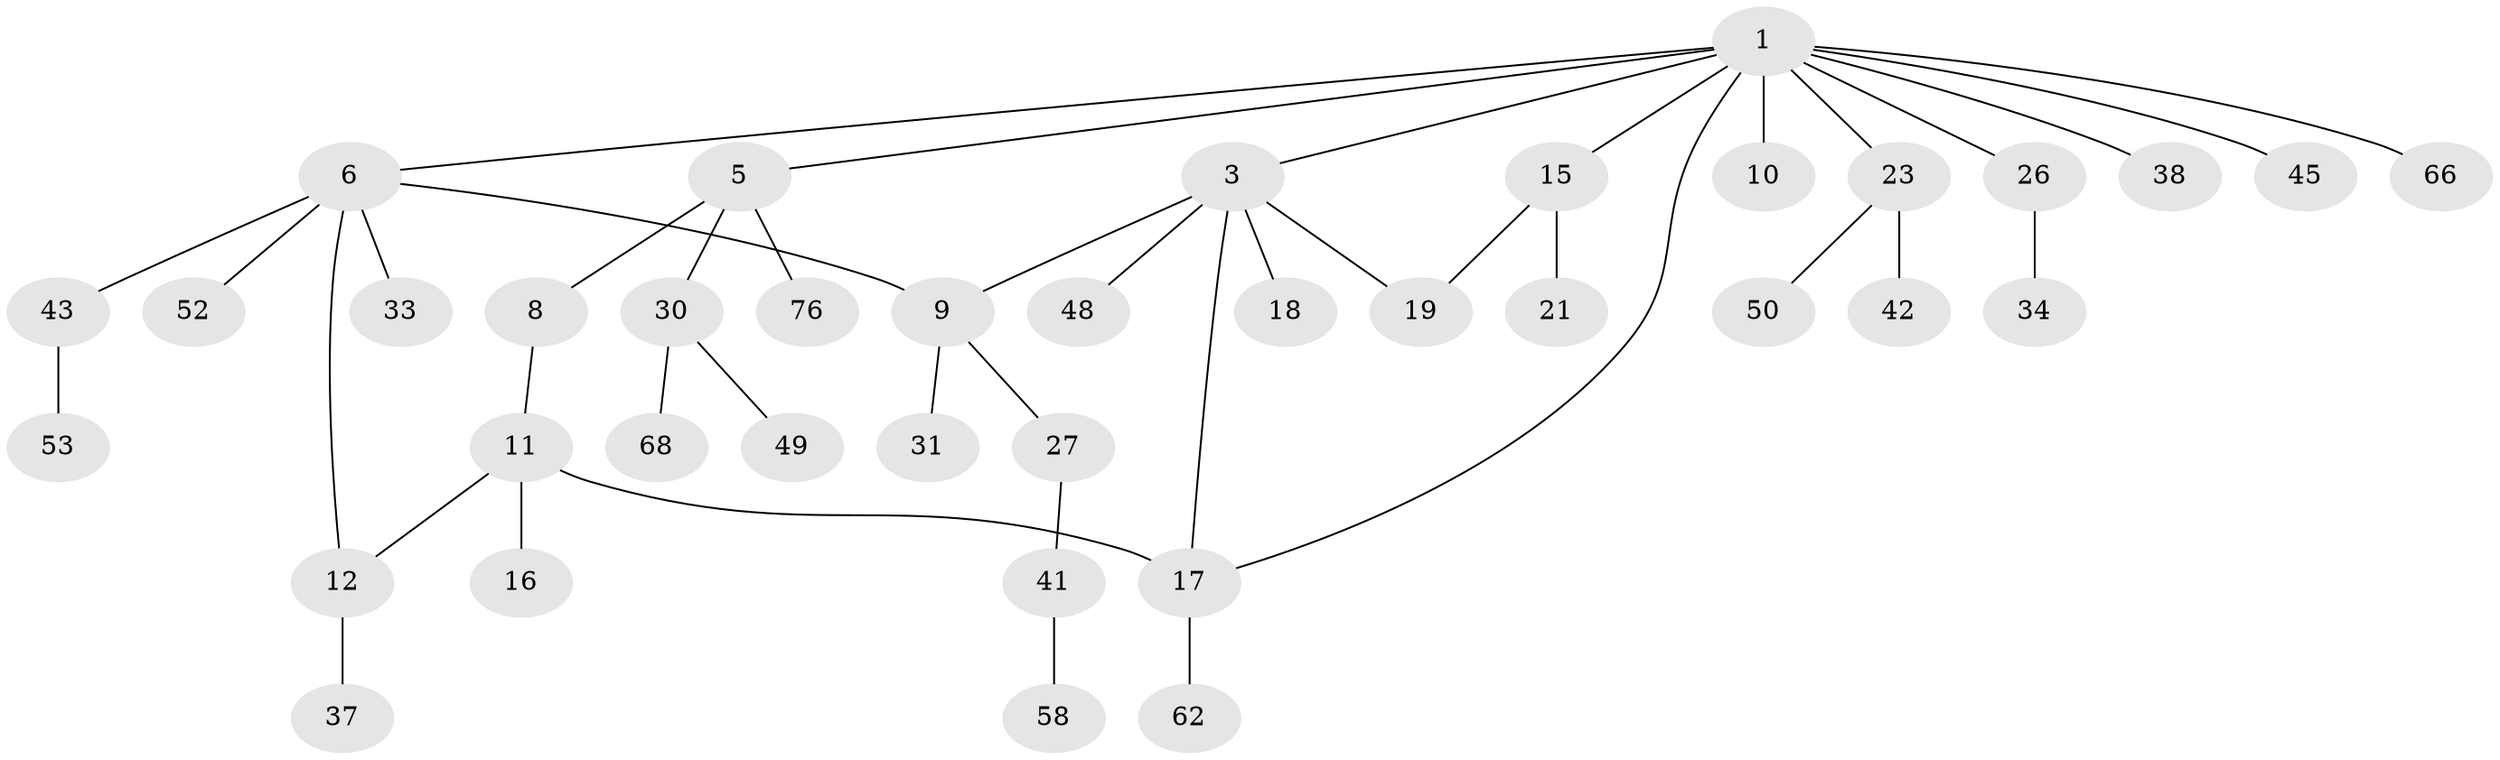 // original degree distribution, {7: 0.012987012987012988, 6: 0.012987012987012988, 4: 0.1038961038961039, 3: 0.1038961038961039, 5: 0.025974025974025976, 2: 0.33766233766233766, 1: 0.4025974025974026}
// Generated by graph-tools (version 1.1) at 2025/13/03/09/25 04:13:22]
// undirected, 38 vertices, 42 edges
graph export_dot {
graph [start="1"]
  node [color=gray90,style=filled];
  1 [super="+2"];
  3 [super="+47+4+14"];
  5 [super="+28+44"];
  6 [super="+46+7+22"];
  8;
  9 [super="+57+25"];
  10;
  11 [super="+13+51"];
  12 [super="+32"];
  15 [super="+40"];
  16;
  17 [super="+36+20"];
  18;
  19;
  21;
  23 [super="+29"];
  26 [super="+67"];
  27;
  30 [super="+35"];
  31;
  33;
  34 [super="+74"];
  37;
  38;
  41;
  42;
  43;
  45;
  48 [super="+71"];
  49 [super="+59+70+64"];
  50;
  52;
  53 [super="+77"];
  58 [super="+69"];
  62;
  66;
  68;
  76;
  1 -- 3;
  1 -- 5;
  1 -- 6;
  1 -- 23;
  1 -- 38;
  1 -- 45;
  1 -- 66;
  1 -- 17;
  1 -- 26;
  1 -- 10;
  1 -- 15;
  3 -- 19;
  3 -- 17;
  3 -- 9;
  3 -- 48;
  3 -- 18;
  5 -- 8;
  5 -- 30;
  5 -- 76;
  6 -- 9;
  6 -- 52;
  6 -- 43;
  6 -- 12;
  6 -- 33;
  8 -- 11;
  9 -- 31;
  9 -- 27;
  11 -- 16;
  11 -- 17;
  11 -- 12;
  12 -- 37;
  15 -- 19;
  15 -- 21;
  17 -- 62;
  23 -- 50;
  23 -- 42;
  26 -- 34;
  27 -- 41;
  30 -- 49;
  30 -- 68;
  41 -- 58;
  43 -- 53;
}
